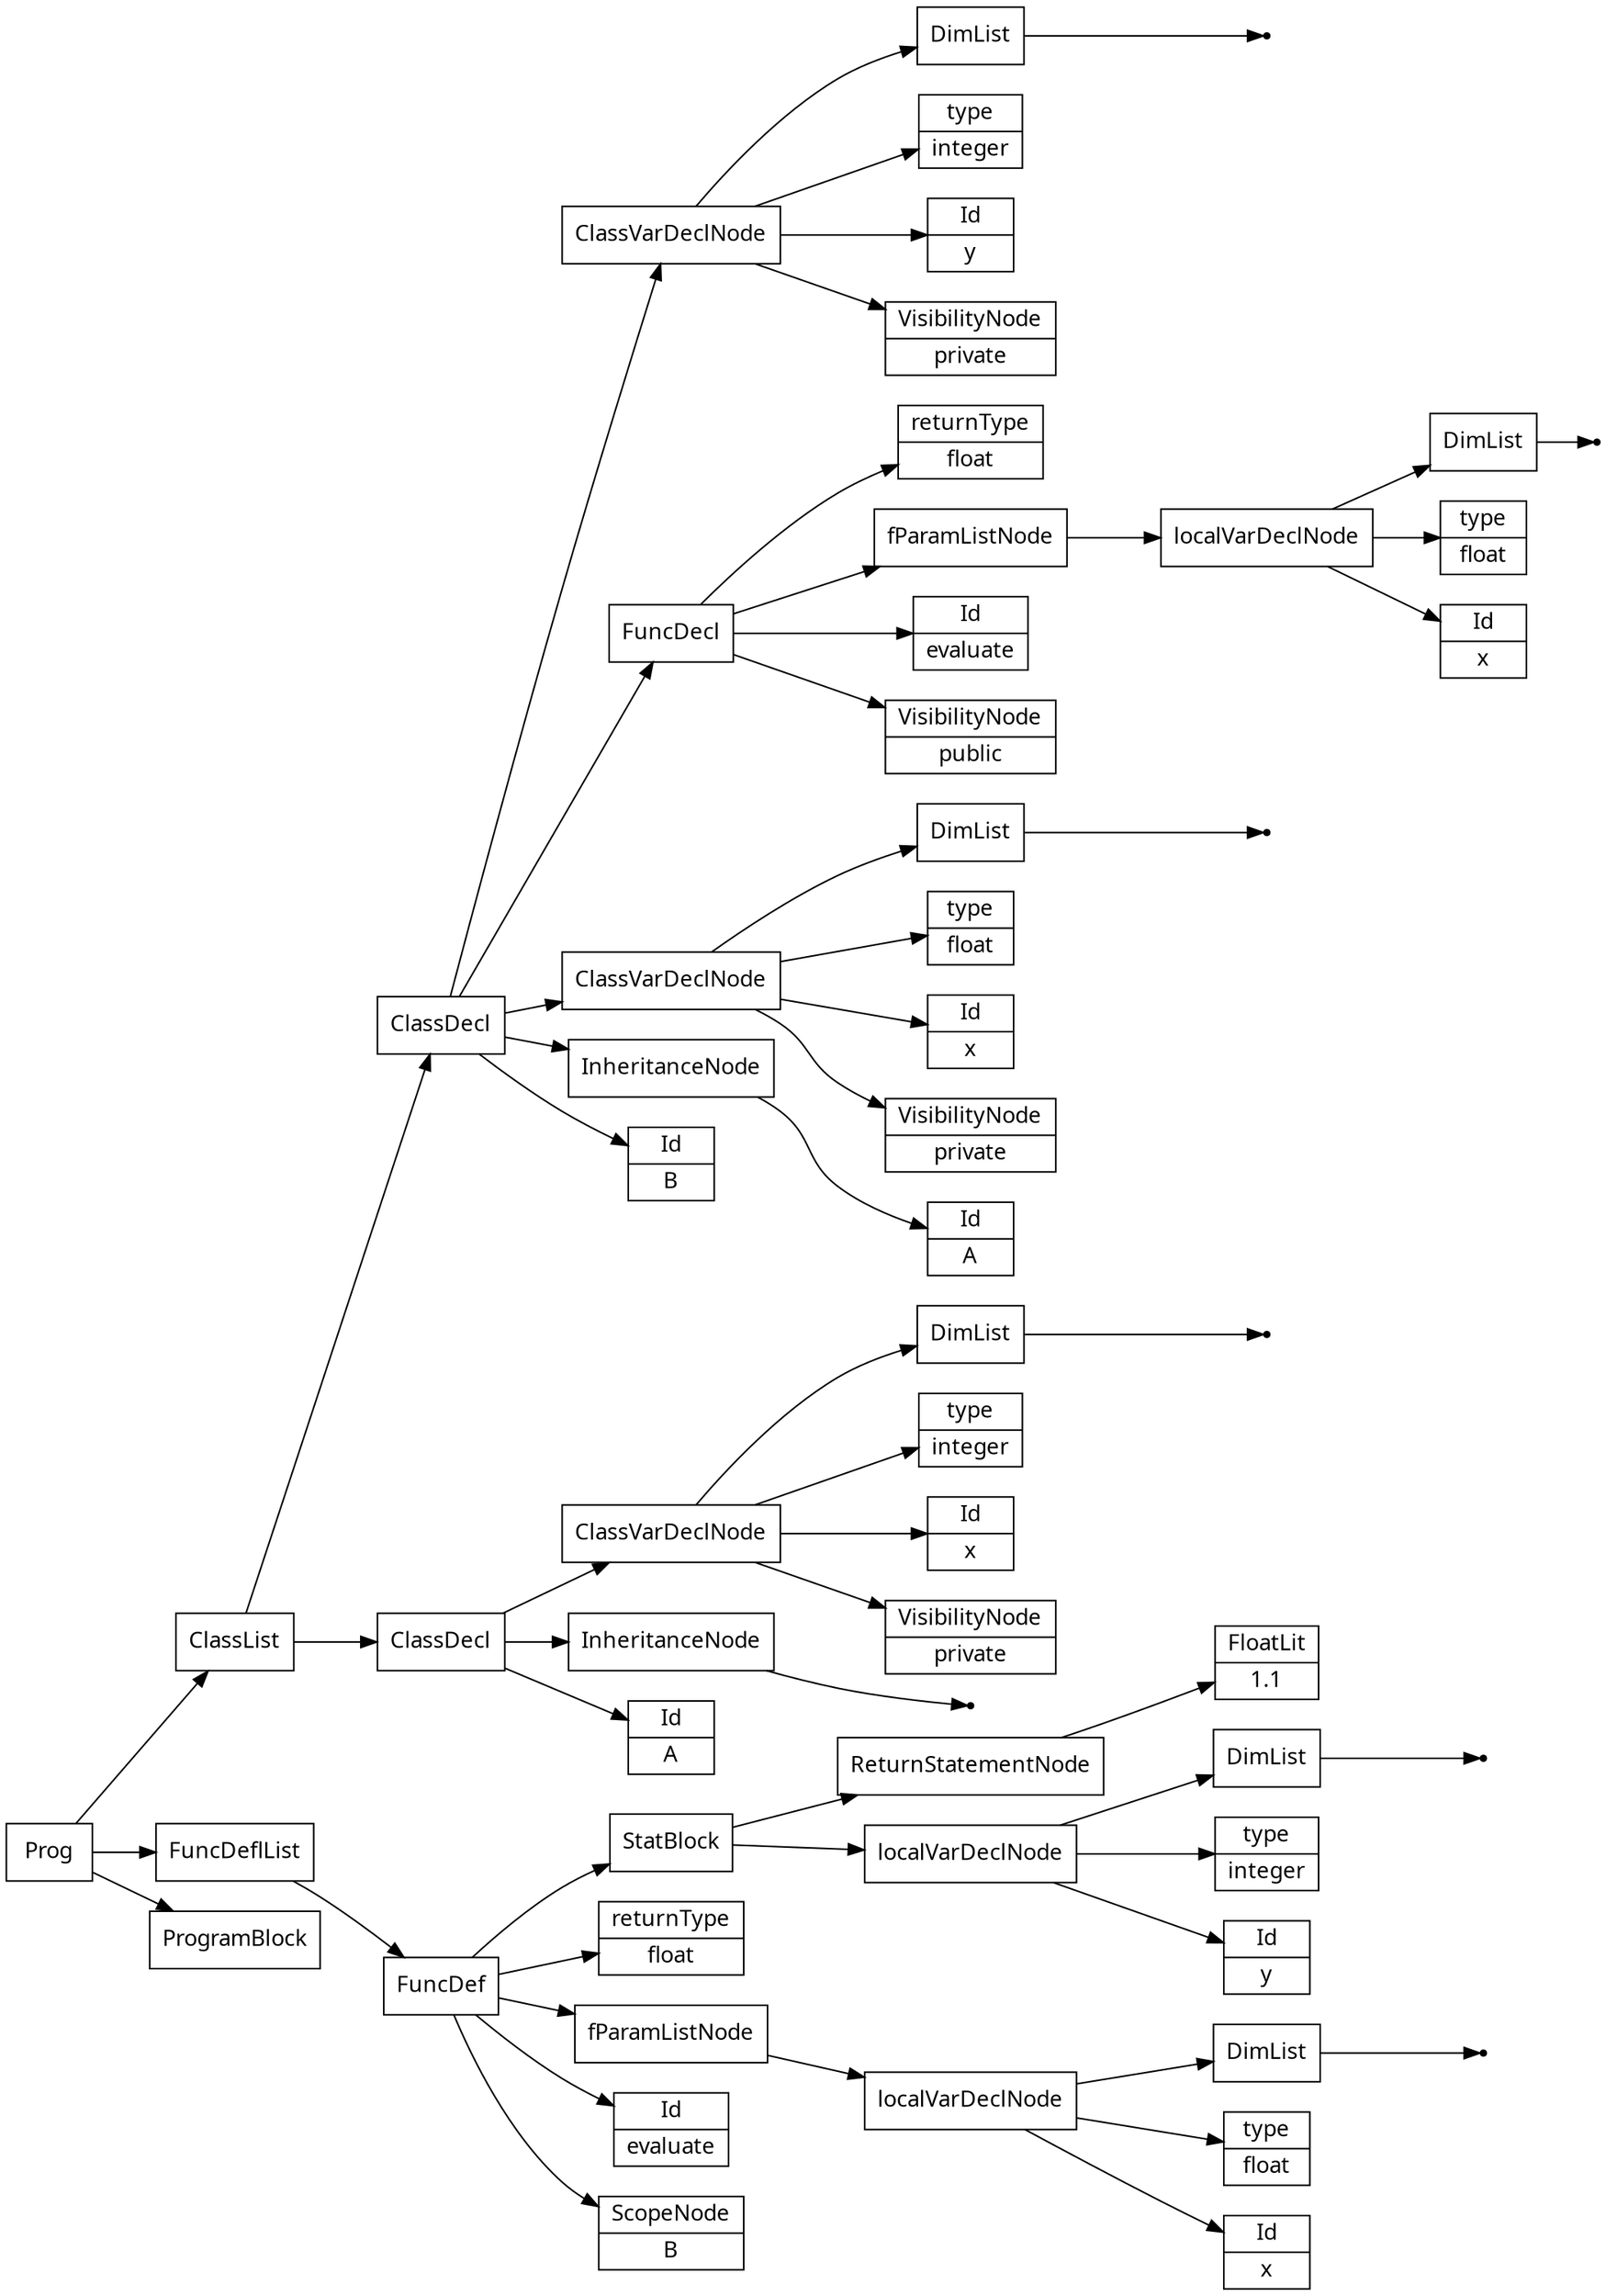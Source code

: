 digraph AST {
node [shape=record];
 node [fontname=Sans];charset="UTF-8" splines=true splines=spline rankdir =LR ordering="out"
0[label="Id|A"];
none2[shape="point"];
3[label="InheritanceNode"];
3->none2;
4[label="VisibilityNode|private"];
5[label="Id|x"];
6[label="type|integer"];
none8[shape="point"];
9[label="DimList"];
9->none8;
10[label="ClassVarDeclNode"];
10->9;
10->6;
10->5;
10->4;
11[label="ClassDecl"];
11->10;
11->3;
11->0;
12[label="Id|B"];
14[label="Id|A"];
15[label="InheritanceNode"];
15->14;
16[label="VisibilityNode|private"];
17[label="Id|x"];
18[label="type|float"];
none20[shape="point"];
21[label="DimList"];
21->none20;
22[label="ClassVarDeclNode"];
22->21;
22->18;
22->17;
22->16;
23[label="VisibilityNode|public"];
24[label="Id|evaluate"];
26[label="Id|x"];
27[label="type|float"];
none29[shape="point"];
30[label="DimList"];
30->none29;
31[label="localVarDeclNode"];
31->30;
31->27;
31->26;
32[label="fParamListNode"];
32->31;
33[label="returnType|float"];
34[label="FuncDecl"];
34->33;
34->32;
34->24;
34->23;
35[label="VisibilityNode|private"];
36[label="Id|y"];
37[label="type|integer"];
none39[shape="point"];
40[label="DimList"];
40->none39;
41[label="ClassVarDeclNode"];
41->40;
41->37;
41->36;
41->35;
42[label="ClassDecl"];
42->41;
42->34;
42->22;
42->15;
42->12;
44[label="Id|evaluate"];
46[label="Id|x"];
47[label="type|float"];
none49[shape="point"];
50[label="DimList"];
50->none49;
51[label="localVarDeclNode"];
51->50;
51->47;
51->46;
52[label="fParamListNode"];
52->51;
53[label="returnType|float"];
55[label="Id|y"];
56[label="type|integer"];
none58[shape="point"];
59[label="DimList"];
59->none58;
60[label="localVarDeclNode"];
60->59;
60->56;
60->55;
61[label="FloatLit|1.1"];
62[label="ReturnStatementNode"];
62->61;
63[label="StatBlock"];
63->62;
63->60;
64[label="FuncDef"];
43[label="ScopeNode|B"];
64->63;
64->53;
64->52;
64->44;
64->43;
65[label="ClassList"];
66[label="FuncDeflList"];
67[label="Prog"];
68[label="ProgramBlock"];
66->64;
65->42;
65->11;
67->65;
67->66;
67->68;
}